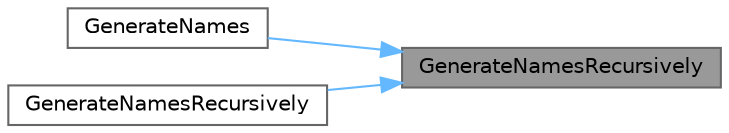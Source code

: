 digraph "GenerateNamesRecursively"
{
 // LATEX_PDF_SIZE
  bgcolor="transparent";
  edge [fontname=Helvetica,fontsize=10,labelfontname=Helvetica,labelfontsize=10];
  node [fontname=Helvetica,fontsize=10,shape=box,height=0.2,width=0.4];
  rankdir="RL";
  Node1 [id="Node000001",label="GenerateNamesRecursively",height=0.2,width=0.4,color="gray40", fillcolor="grey60", style="filled", fontcolor="black",tooltip=" "];
  Node1 -> Node2 [id="edge1_Node000001_Node000002",dir="back",color="steelblue1",style="solid",tooltip=" "];
  Node2 [id="Node000002",label="GenerateNames",height=0.2,width=0.4,color="grey40", fillcolor="white", style="filled",URL="$namespacetesting_1_1internal.html#a7c1d9e9bc43804724c60153e7318c287",tooltip=" "];
  Node1 -> Node3 [id="edge2_Node000001_Node000003",dir="back",color="steelblue1",style="solid",tooltip=" "];
  Node3 [id="Node000003",label="GenerateNamesRecursively",height=0.2,width=0.4,color="grey40", fillcolor="white", style="filled",URL="$namespacetesting_1_1internal.html#aed4c1b328102a9bc1b0fc3b9d4b9d765",tooltip=" "];
}
